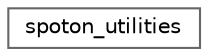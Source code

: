 digraph "Graphical Class Hierarchy"
{
 // LATEX_PDF_SIZE
  bgcolor="transparent";
  edge [fontname=Helvetica,fontsize=10,labelfontname=Helvetica,labelfontsize=10];
  node [fontname=Helvetica,fontsize=10,shape=box,height=0.2,width=0.4];
  rankdir="LR";
  Node0 [id="Node000000",label="spoton_utilities",height=0.2,width=0.4,color="grey40", fillcolor="white", style="filled",URL="$classspoton__utilities.html",tooltip=" "];
}
